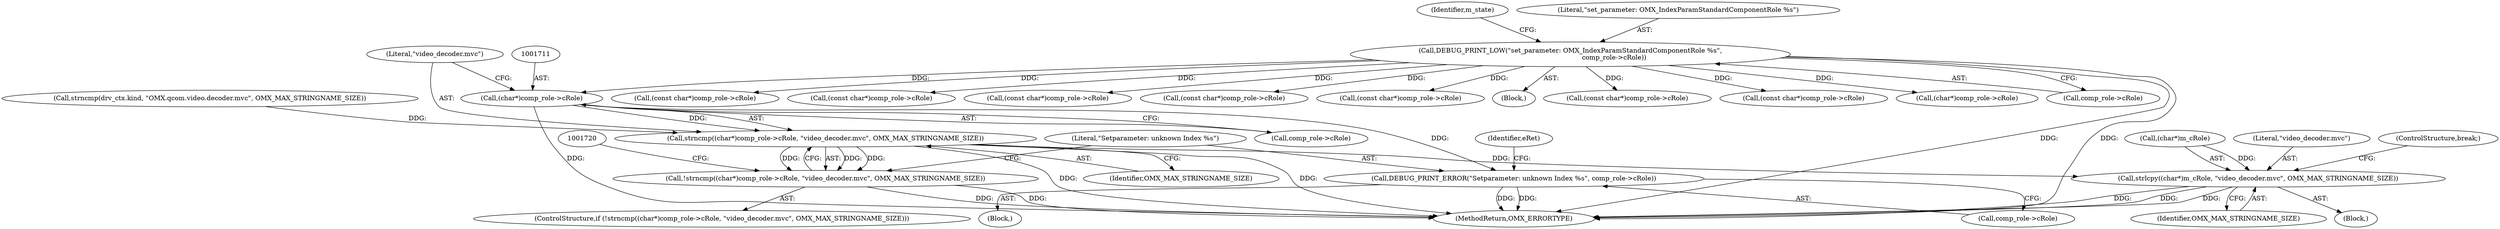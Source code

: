 digraph "0_Android_560ccdb509a7b86186fac0fce1b25bd9a3e6a6e8_2@pointer" {
"1001710" [label="(Call,(char*)comp_role->cRole)"];
"1001637" [label="(Call,DEBUG_PRINT_LOW(\"set_parameter: OMX_IndexParamStandardComponentRole %s\",\n                                          comp_role->cRole))"];
"1001709" [label="(Call,strncmp((char*)comp_role->cRole, \"video_decoder.mvc\", OMX_MAX_STRINGNAME_SIZE))"];
"1001708" [label="(Call,!strncmp((char*)comp_role->cRole, \"video_decoder.mvc\", OMX_MAX_STRINGNAME_SIZE))"];
"1001718" [label="(Call,strlcpy((char*)m_cRole, \"video_decoder.mvc\", OMX_MAX_STRINGNAME_SIZE))"];
"1001726" [label="(Call,DEBUG_PRINT_ERROR(\"Setparameter: unknown Index %s\", comp_role->cRole))"];
"1001710" [label="(Call,(char*)comp_role->cRole)"];
"1001727" [label="(Literal,\"Setparameter: unknown Index %s\")"];
"1001919" [label="(Call,(const char*)comp_role->cRole)"];
"1001957" [label="(Call,(const char*)comp_role->cRole)"];
"1001700" [label="(Call,strncmp(drv_ctx.kind, \"OMX.qcom.video.decoder.mvc\", OMX_MAX_STRINGNAME_SIZE))"];
"1001874" [label="(Call,(const char*)comp_role->cRole)"];
"1001732" [label="(Identifier,eRet)"];
"1002003" [label="(Call,(const char*)comp_role->cRole)"];
"1001717" [label="(Block,)"];
"1001719" [label="(Call,(char*)m_cRole)"];
"1001645" [label="(Identifier,m_state)"];
"1001723" [label="(Identifier,OMX_MAX_STRINGNAME_SIZE)"];
"1001715" [label="(Literal,\"video_decoder.mvc\")"];
"1001784" [label="(Call,(const char*)comp_role->cRole)"];
"1001718" [label="(Call,strlcpy((char*)m_cRole, \"video_decoder.mvc\", OMX_MAX_STRINGNAME_SIZE))"];
"1001627" [label="(Block,)"];
"1001707" [label="(ControlStructure,if (!strncmp((char*)comp_role->cRole, \"video_decoder.mvc\", OMX_MAX_STRINGNAME_SIZE)))"];
"1001747" [label="(Call,(const char*)comp_role->cRole)"];
"1003102" [label="(MethodReturn,OMX_ERRORTYPE)"];
"1001821" [label="(Call,(const char*)comp_role->cRole)"];
"1001638" [label="(Literal,\"set_parameter: OMX_IndexParamStandardComponentRole %s\")"];
"1001709" [label="(Call,strncmp((char*)comp_role->cRole, \"video_decoder.mvc\", OMX_MAX_STRINGNAME_SIZE))"];
"1001673" [label="(Call,(char*)comp_role->cRole)"];
"1001722" [label="(Literal,\"video_decoder.mvc\")"];
"1001725" [label="(Block,)"];
"1001708" [label="(Call,!strncmp((char*)comp_role->cRole, \"video_decoder.mvc\", OMX_MAX_STRINGNAME_SIZE))"];
"1001637" [label="(Call,DEBUG_PRINT_LOW(\"set_parameter: OMX_IndexParamStandardComponentRole %s\",\n                                          comp_role->cRole))"];
"1001726" [label="(Call,DEBUG_PRINT_ERROR(\"Setparameter: unknown Index %s\", comp_role->cRole))"];
"1001728" [label="(Call,comp_role->cRole)"];
"1001639" [label="(Call,comp_role->cRole)"];
"1001716" [label="(Identifier,OMX_MAX_STRINGNAME_SIZE)"];
"1001712" [label="(Call,comp_role->cRole)"];
"1002037" [label="(ControlStructure,break;)"];
"1001710" -> "1001709"  [label="AST: "];
"1001710" -> "1001712"  [label="CFG: "];
"1001711" -> "1001710"  [label="AST: "];
"1001712" -> "1001710"  [label="AST: "];
"1001715" -> "1001710"  [label="CFG: "];
"1001710" -> "1003102"  [label="DDG: "];
"1001710" -> "1001709"  [label="DDG: "];
"1001637" -> "1001710"  [label="DDG: "];
"1001710" -> "1001726"  [label="DDG: "];
"1001637" -> "1001627"  [label="AST: "];
"1001637" -> "1001639"  [label="CFG: "];
"1001638" -> "1001637"  [label="AST: "];
"1001639" -> "1001637"  [label="AST: "];
"1001645" -> "1001637"  [label="CFG: "];
"1001637" -> "1003102"  [label="DDG: "];
"1001637" -> "1003102"  [label="DDG: "];
"1001637" -> "1001673"  [label="DDG: "];
"1001637" -> "1001747"  [label="DDG: "];
"1001637" -> "1001784"  [label="DDG: "];
"1001637" -> "1001821"  [label="DDG: "];
"1001637" -> "1001874"  [label="DDG: "];
"1001637" -> "1001919"  [label="DDG: "];
"1001637" -> "1001957"  [label="DDG: "];
"1001637" -> "1002003"  [label="DDG: "];
"1001709" -> "1001708"  [label="AST: "];
"1001709" -> "1001716"  [label="CFG: "];
"1001715" -> "1001709"  [label="AST: "];
"1001716" -> "1001709"  [label="AST: "];
"1001708" -> "1001709"  [label="CFG: "];
"1001709" -> "1003102"  [label="DDG: "];
"1001709" -> "1003102"  [label="DDG: "];
"1001709" -> "1001708"  [label="DDG: "];
"1001709" -> "1001708"  [label="DDG: "];
"1001709" -> "1001708"  [label="DDG: "];
"1001700" -> "1001709"  [label="DDG: "];
"1001709" -> "1001718"  [label="DDG: "];
"1001708" -> "1001707"  [label="AST: "];
"1001720" -> "1001708"  [label="CFG: "];
"1001727" -> "1001708"  [label="CFG: "];
"1001708" -> "1003102"  [label="DDG: "];
"1001708" -> "1003102"  [label="DDG: "];
"1001718" -> "1001717"  [label="AST: "];
"1001718" -> "1001723"  [label="CFG: "];
"1001719" -> "1001718"  [label="AST: "];
"1001722" -> "1001718"  [label="AST: "];
"1001723" -> "1001718"  [label="AST: "];
"1002037" -> "1001718"  [label="CFG: "];
"1001718" -> "1003102"  [label="DDG: "];
"1001718" -> "1003102"  [label="DDG: "];
"1001718" -> "1003102"  [label="DDG: "];
"1001719" -> "1001718"  [label="DDG: "];
"1001726" -> "1001725"  [label="AST: "];
"1001726" -> "1001728"  [label="CFG: "];
"1001727" -> "1001726"  [label="AST: "];
"1001728" -> "1001726"  [label="AST: "];
"1001732" -> "1001726"  [label="CFG: "];
"1001726" -> "1003102"  [label="DDG: "];
"1001726" -> "1003102"  [label="DDG: "];
}
